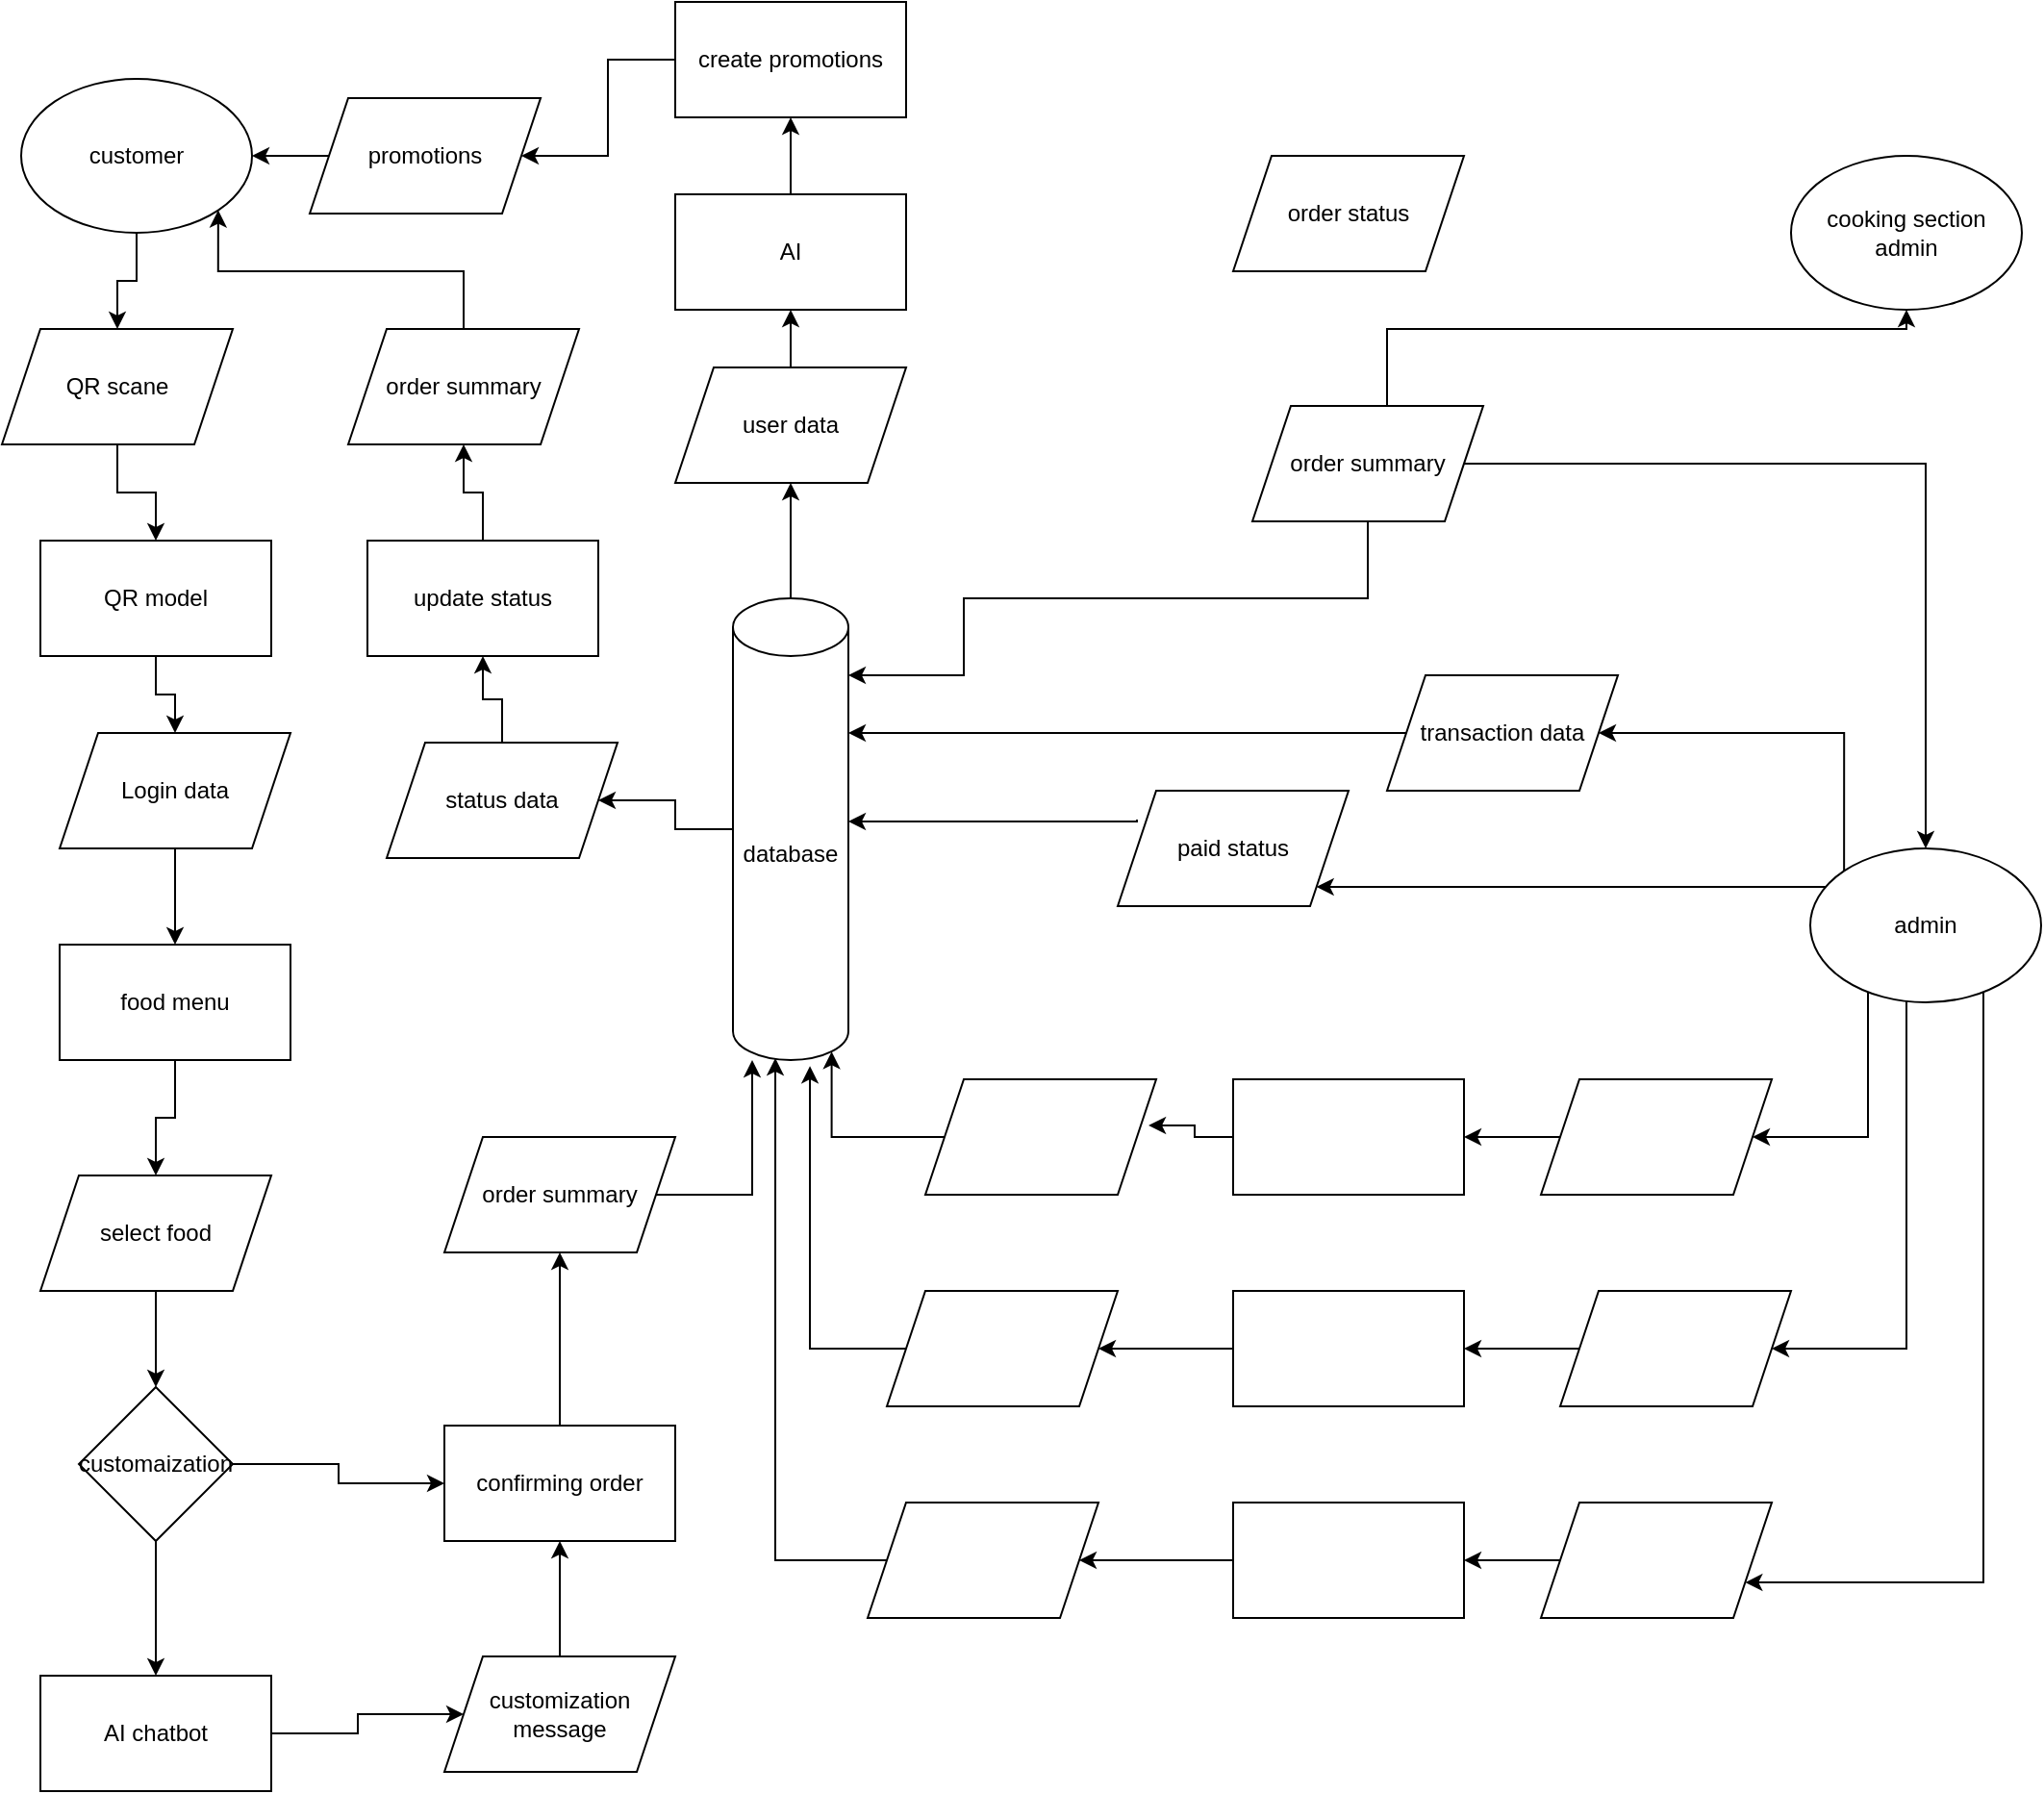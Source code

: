 <mxfile version="28.0.7">
  <diagram name="Page-1" id="G_To-kfEnW1Tt4dK6aYy">
    <mxGraphModel dx="1426" dy="787" grid="1" gridSize="10" guides="1" tooltips="1" connect="1" arrows="1" fold="1" page="1" pageScale="1" pageWidth="1100" pageHeight="850" math="0" shadow="0">
      <root>
        <mxCell id="0" />
        <mxCell id="1" parent="0" />
        <mxCell id="4_LO66A1AGEw9mpRM7PJ-48" value="" style="edgeStyle=orthogonalEdgeStyle;rounded=0;orthogonalLoop=1;jettySize=auto;html=1;" edge="1" parent="1" source="4_LO66A1AGEw9mpRM7PJ-1" target="4_LO66A1AGEw9mpRM7PJ-7">
          <mxGeometry relative="1" as="geometry" />
        </mxCell>
        <mxCell id="4_LO66A1AGEw9mpRM7PJ-1" value="QR model" style="rounded=0;whiteSpace=wrap;html=1;" vertex="1" parent="1">
          <mxGeometry x="30" y="290" width="120" height="60" as="geometry" />
        </mxCell>
        <mxCell id="4_LO66A1AGEw9mpRM7PJ-50" value="" style="edgeStyle=orthogonalEdgeStyle;rounded=0;orthogonalLoop=1;jettySize=auto;html=1;" edge="1" parent="1" source="4_LO66A1AGEw9mpRM7PJ-2" target="4_LO66A1AGEw9mpRM7PJ-8">
          <mxGeometry relative="1" as="geometry" />
        </mxCell>
        <mxCell id="4_LO66A1AGEw9mpRM7PJ-2" value="food menu" style="rounded=0;whiteSpace=wrap;html=1;" vertex="1" parent="1">
          <mxGeometry x="40" y="500" width="120" height="60" as="geometry" />
        </mxCell>
        <mxCell id="4_LO66A1AGEw9mpRM7PJ-61" value="" style="edgeStyle=orthogonalEdgeStyle;rounded=0;orthogonalLoop=1;jettySize=auto;html=1;" edge="1" parent="1" source="4_LO66A1AGEw9mpRM7PJ-3" target="4_LO66A1AGEw9mpRM7PJ-33">
          <mxGeometry relative="1" as="geometry">
            <Array as="points">
              <mxPoint x="880" y="470" />
              <mxPoint x="880" y="470" />
            </Array>
          </mxGeometry>
        </mxCell>
        <mxCell id="4_LO66A1AGEw9mpRM7PJ-66" style="edgeStyle=orthogonalEdgeStyle;rounded=0;orthogonalLoop=1;jettySize=auto;html=1;exitX=0;exitY=0;exitDx=0;exitDy=0;" edge="1" parent="1" source="4_LO66A1AGEw9mpRM7PJ-3" target="4_LO66A1AGEw9mpRM7PJ-31">
          <mxGeometry relative="1" as="geometry">
            <Array as="points">
              <mxPoint x="968" y="390" />
            </Array>
          </mxGeometry>
        </mxCell>
        <mxCell id="4_LO66A1AGEw9mpRM7PJ-68" style="edgeStyle=orthogonalEdgeStyle;rounded=0;orthogonalLoop=1;jettySize=auto;html=1;entryX=1;entryY=0.5;entryDx=0;entryDy=0;" edge="1" parent="1" source="4_LO66A1AGEw9mpRM7PJ-3" target="4_LO66A1AGEw9mpRM7PJ-25">
          <mxGeometry relative="1" as="geometry">
            <Array as="points">
              <mxPoint x="980" y="600" />
            </Array>
          </mxGeometry>
        </mxCell>
        <mxCell id="4_LO66A1AGEw9mpRM7PJ-72" style="edgeStyle=orthogonalEdgeStyle;rounded=0;orthogonalLoop=1;jettySize=auto;html=1;entryX=1;entryY=0.5;entryDx=0;entryDy=0;" edge="1" parent="1" source="4_LO66A1AGEw9mpRM7PJ-3" target="4_LO66A1AGEw9mpRM7PJ-27">
          <mxGeometry relative="1" as="geometry">
            <Array as="points">
              <mxPoint x="1000" y="710" />
            </Array>
          </mxGeometry>
        </mxCell>
        <mxCell id="4_LO66A1AGEw9mpRM7PJ-76" style="edgeStyle=orthogonalEdgeStyle;rounded=0;orthogonalLoop=1;jettySize=auto;html=1;entryX=1;entryY=0.75;entryDx=0;entryDy=0;" edge="1" parent="1" source="4_LO66A1AGEw9mpRM7PJ-3" target="4_LO66A1AGEw9mpRM7PJ-30">
          <mxGeometry relative="1" as="geometry">
            <Array as="points">
              <mxPoint x="1040" y="832" />
            </Array>
          </mxGeometry>
        </mxCell>
        <mxCell id="4_LO66A1AGEw9mpRM7PJ-3" value="admin" style="ellipse;whiteSpace=wrap;html=1;" vertex="1" parent="1">
          <mxGeometry x="950" y="450" width="120" height="80" as="geometry" />
        </mxCell>
        <mxCell id="4_LO66A1AGEw9mpRM7PJ-4" value="cooking section admin" style="ellipse;whiteSpace=wrap;html=1;" vertex="1" parent="1">
          <mxGeometry x="940" y="90" width="120" height="80" as="geometry" />
        </mxCell>
        <mxCell id="4_LO66A1AGEw9mpRM7PJ-41" value="" style="edgeStyle=orthogonalEdgeStyle;rounded=0;orthogonalLoop=1;jettySize=auto;html=1;" edge="1" parent="1" source="4_LO66A1AGEw9mpRM7PJ-5" target="4_LO66A1AGEw9mpRM7PJ-14">
          <mxGeometry relative="1" as="geometry" />
        </mxCell>
        <mxCell id="4_LO66A1AGEw9mpRM7PJ-42" value="" style="edgeStyle=orthogonalEdgeStyle;rounded=0;orthogonalLoop=1;jettySize=auto;html=1;" edge="1" parent="1" source="4_LO66A1AGEw9mpRM7PJ-5" target="4_LO66A1AGEw9mpRM7PJ-35">
          <mxGeometry relative="1" as="geometry" />
        </mxCell>
        <mxCell id="4_LO66A1AGEw9mpRM7PJ-5" value="database" style="shape=cylinder3;whiteSpace=wrap;html=1;boundedLbl=1;backgroundOutline=1;size=15;" vertex="1" parent="1">
          <mxGeometry x="390" y="320" width="60" height="240" as="geometry" />
        </mxCell>
        <mxCell id="4_LO66A1AGEw9mpRM7PJ-47" value="" style="edgeStyle=orthogonalEdgeStyle;rounded=0;orthogonalLoop=1;jettySize=auto;html=1;" edge="1" parent="1" source="4_LO66A1AGEw9mpRM7PJ-6" target="4_LO66A1AGEw9mpRM7PJ-1">
          <mxGeometry relative="1" as="geometry" />
        </mxCell>
        <mxCell id="4_LO66A1AGEw9mpRM7PJ-6" value="QR scane" style="shape=parallelogram;perimeter=parallelogramPerimeter;whiteSpace=wrap;html=1;fixedSize=1;" vertex="1" parent="1">
          <mxGeometry x="10" y="180" width="120" height="60" as="geometry" />
        </mxCell>
        <mxCell id="4_LO66A1AGEw9mpRM7PJ-49" value="" style="edgeStyle=orthogonalEdgeStyle;rounded=0;orthogonalLoop=1;jettySize=auto;html=1;" edge="1" parent="1" source="4_LO66A1AGEw9mpRM7PJ-7" target="4_LO66A1AGEw9mpRM7PJ-2">
          <mxGeometry relative="1" as="geometry" />
        </mxCell>
        <mxCell id="4_LO66A1AGEw9mpRM7PJ-7" value="Login data" style="shape=parallelogram;perimeter=parallelogramPerimeter;whiteSpace=wrap;html=1;fixedSize=1;" vertex="1" parent="1">
          <mxGeometry x="40" y="390" width="120" height="60" as="geometry" />
        </mxCell>
        <mxCell id="4_LO66A1AGEw9mpRM7PJ-51" value="" style="edgeStyle=orthogonalEdgeStyle;rounded=0;orthogonalLoop=1;jettySize=auto;html=1;" edge="1" parent="1" source="4_LO66A1AGEw9mpRM7PJ-8" target="4_LO66A1AGEw9mpRM7PJ-9">
          <mxGeometry relative="1" as="geometry" />
        </mxCell>
        <mxCell id="4_LO66A1AGEw9mpRM7PJ-8" value="select food" style="shape=parallelogram;perimeter=parallelogramPerimeter;whiteSpace=wrap;html=1;fixedSize=1;" vertex="1" parent="1">
          <mxGeometry x="30" y="620" width="120" height="60" as="geometry" />
        </mxCell>
        <mxCell id="4_LO66A1AGEw9mpRM7PJ-52" value="" style="edgeStyle=orthogonalEdgeStyle;rounded=0;orthogonalLoop=1;jettySize=auto;html=1;" edge="1" parent="1" source="4_LO66A1AGEw9mpRM7PJ-9" target="4_LO66A1AGEw9mpRM7PJ-10">
          <mxGeometry relative="1" as="geometry" />
        </mxCell>
        <mxCell id="4_LO66A1AGEw9mpRM7PJ-53" value="" style="edgeStyle=orthogonalEdgeStyle;rounded=0;orthogonalLoop=1;jettySize=auto;html=1;" edge="1" parent="1" source="4_LO66A1AGEw9mpRM7PJ-9" target="4_LO66A1AGEw9mpRM7PJ-12">
          <mxGeometry relative="1" as="geometry" />
        </mxCell>
        <mxCell id="4_LO66A1AGEw9mpRM7PJ-9" value="customaization" style="rhombus;whiteSpace=wrap;html=1;" vertex="1" parent="1">
          <mxGeometry x="50" y="730" width="80" height="80" as="geometry" />
        </mxCell>
        <mxCell id="4_LO66A1AGEw9mpRM7PJ-54" value="" style="edgeStyle=orthogonalEdgeStyle;rounded=0;orthogonalLoop=1;jettySize=auto;html=1;" edge="1" parent="1" source="4_LO66A1AGEw9mpRM7PJ-10" target="4_LO66A1AGEw9mpRM7PJ-11">
          <mxGeometry relative="1" as="geometry" />
        </mxCell>
        <mxCell id="4_LO66A1AGEw9mpRM7PJ-10" value="AI chatbot" style="rounded=0;whiteSpace=wrap;html=1;" vertex="1" parent="1">
          <mxGeometry x="30" y="880" width="120" height="60" as="geometry" />
        </mxCell>
        <mxCell id="4_LO66A1AGEw9mpRM7PJ-55" value="" style="edgeStyle=orthogonalEdgeStyle;rounded=0;orthogonalLoop=1;jettySize=auto;html=1;" edge="1" parent="1" source="4_LO66A1AGEw9mpRM7PJ-11" target="4_LO66A1AGEw9mpRM7PJ-12">
          <mxGeometry relative="1" as="geometry" />
        </mxCell>
        <mxCell id="4_LO66A1AGEw9mpRM7PJ-11" value="customization message" style="shape=parallelogram;perimeter=parallelogramPerimeter;whiteSpace=wrap;html=1;fixedSize=1;" vertex="1" parent="1">
          <mxGeometry x="240" y="870" width="120" height="60" as="geometry" />
        </mxCell>
        <mxCell id="4_LO66A1AGEw9mpRM7PJ-56" value="" style="edgeStyle=orthogonalEdgeStyle;rounded=0;orthogonalLoop=1;jettySize=auto;html=1;" edge="1" parent="1" source="4_LO66A1AGEw9mpRM7PJ-12" target="4_LO66A1AGEw9mpRM7PJ-13">
          <mxGeometry relative="1" as="geometry" />
        </mxCell>
        <mxCell id="4_LO66A1AGEw9mpRM7PJ-12" value="confirming order" style="rounded=0;whiteSpace=wrap;html=1;" vertex="1" parent="1">
          <mxGeometry x="240" y="750" width="120" height="60" as="geometry" />
        </mxCell>
        <mxCell id="4_LO66A1AGEw9mpRM7PJ-57" value="" style="edgeStyle=orthogonalEdgeStyle;rounded=0;orthogonalLoop=1;jettySize=auto;html=1;" edge="1" parent="1" source="4_LO66A1AGEw9mpRM7PJ-13" target="4_LO66A1AGEw9mpRM7PJ-5">
          <mxGeometry relative="1" as="geometry">
            <Array as="points">
              <mxPoint x="400" y="630" />
            </Array>
          </mxGeometry>
        </mxCell>
        <mxCell id="4_LO66A1AGEw9mpRM7PJ-13" value="order summary" style="shape=parallelogram;perimeter=parallelogramPerimeter;whiteSpace=wrap;html=1;fixedSize=1;" vertex="1" parent="1">
          <mxGeometry x="240" y="600" width="120" height="60" as="geometry" />
        </mxCell>
        <mxCell id="4_LO66A1AGEw9mpRM7PJ-37" value="" style="edgeStyle=orthogonalEdgeStyle;rounded=0;orthogonalLoop=1;jettySize=auto;html=1;" edge="1" parent="1" source="4_LO66A1AGEw9mpRM7PJ-14" target="4_LO66A1AGEw9mpRM7PJ-15">
          <mxGeometry relative="1" as="geometry" />
        </mxCell>
        <mxCell id="4_LO66A1AGEw9mpRM7PJ-14" value="user data" style="shape=parallelogram;perimeter=parallelogramPerimeter;whiteSpace=wrap;html=1;fixedSize=1;" vertex="1" parent="1">
          <mxGeometry x="360" y="200" width="120" height="60" as="geometry" />
        </mxCell>
        <mxCell id="4_LO66A1AGEw9mpRM7PJ-38" value="" style="edgeStyle=orthogonalEdgeStyle;rounded=0;orthogonalLoop=1;jettySize=auto;html=1;" edge="1" parent="1" source="4_LO66A1AGEw9mpRM7PJ-15" target="4_LO66A1AGEw9mpRM7PJ-36">
          <mxGeometry relative="1" as="geometry" />
        </mxCell>
        <mxCell id="4_LO66A1AGEw9mpRM7PJ-15" value="AI" style="rounded=0;whiteSpace=wrap;html=1;" vertex="1" parent="1">
          <mxGeometry x="360" y="110" width="120" height="60" as="geometry" />
        </mxCell>
        <mxCell id="4_LO66A1AGEw9mpRM7PJ-40" value="" style="edgeStyle=orthogonalEdgeStyle;rounded=0;orthogonalLoop=1;jettySize=auto;html=1;" edge="1" parent="1" source="4_LO66A1AGEw9mpRM7PJ-16" target="4_LO66A1AGEw9mpRM7PJ-23">
          <mxGeometry relative="1" as="geometry" />
        </mxCell>
        <mxCell id="4_LO66A1AGEw9mpRM7PJ-16" value="promotions" style="shape=parallelogram;perimeter=parallelogramPerimeter;whiteSpace=wrap;html=1;fixedSize=1;" vertex="1" parent="1">
          <mxGeometry x="170" y="60" width="120" height="60" as="geometry" />
        </mxCell>
        <mxCell id="4_LO66A1AGEw9mpRM7PJ-17" value="order status" style="shape=parallelogram;perimeter=parallelogramPerimeter;whiteSpace=wrap;html=1;fixedSize=1;" vertex="1" parent="1">
          <mxGeometry x="650" y="90" width="120" height="60" as="geometry" />
        </mxCell>
        <mxCell id="4_LO66A1AGEw9mpRM7PJ-58" value="" style="edgeStyle=orthogonalEdgeStyle;rounded=0;orthogonalLoop=1;jettySize=auto;html=1;" edge="1" parent="1" source="4_LO66A1AGEw9mpRM7PJ-18" target="4_LO66A1AGEw9mpRM7PJ-5">
          <mxGeometry relative="1" as="geometry">
            <Array as="points">
              <mxPoint x="510" y="320" />
              <mxPoint x="510" y="360" />
            </Array>
          </mxGeometry>
        </mxCell>
        <mxCell id="4_LO66A1AGEw9mpRM7PJ-59" value="" style="edgeStyle=orthogonalEdgeStyle;rounded=0;orthogonalLoop=1;jettySize=auto;html=1;entryX=0.5;entryY=0;entryDx=0;entryDy=0;" edge="1" parent="1" source="4_LO66A1AGEw9mpRM7PJ-18" target="4_LO66A1AGEw9mpRM7PJ-3">
          <mxGeometry relative="1" as="geometry" />
        </mxCell>
        <mxCell id="4_LO66A1AGEw9mpRM7PJ-60" value="" style="edgeStyle=orthogonalEdgeStyle;rounded=0;orthogonalLoop=1;jettySize=auto;html=1;" edge="1" parent="1" source="4_LO66A1AGEw9mpRM7PJ-18" target="4_LO66A1AGEw9mpRM7PJ-4">
          <mxGeometry relative="1" as="geometry">
            <Array as="points">
              <mxPoint x="730" y="180" />
              <mxPoint x="1000" y="180" />
            </Array>
          </mxGeometry>
        </mxCell>
        <mxCell id="4_LO66A1AGEw9mpRM7PJ-18" value="order summary" style="shape=parallelogram;perimeter=parallelogramPerimeter;whiteSpace=wrap;html=1;fixedSize=1;" vertex="1" parent="1">
          <mxGeometry x="660" y="220" width="120" height="60" as="geometry" />
        </mxCell>
        <mxCell id="4_LO66A1AGEw9mpRM7PJ-45" value="" style="edgeStyle=orthogonalEdgeStyle;rounded=0;orthogonalLoop=1;jettySize=auto;html=1;entryX=1;entryY=1;entryDx=0;entryDy=0;" edge="1" parent="1" source="4_LO66A1AGEw9mpRM7PJ-19" target="4_LO66A1AGEw9mpRM7PJ-23">
          <mxGeometry relative="1" as="geometry">
            <Array as="points">
              <mxPoint x="250" y="150" />
              <mxPoint x="122" y="150" />
            </Array>
          </mxGeometry>
        </mxCell>
        <mxCell id="4_LO66A1AGEw9mpRM7PJ-19" value="order summary" style="shape=parallelogram;perimeter=parallelogramPerimeter;whiteSpace=wrap;html=1;fixedSize=1;" vertex="1" parent="1">
          <mxGeometry x="190" y="180" width="120" height="60" as="geometry" />
        </mxCell>
        <mxCell id="4_LO66A1AGEw9mpRM7PJ-20" value="" style="shape=parallelogram;perimeter=parallelogramPerimeter;whiteSpace=wrap;html=1;fixedSize=1;" vertex="1" parent="1">
          <mxGeometry x="490" y="570" width="120" height="60" as="geometry" />
        </mxCell>
        <mxCell id="4_LO66A1AGEw9mpRM7PJ-21" value="" style="shape=parallelogram;perimeter=parallelogramPerimeter;whiteSpace=wrap;html=1;fixedSize=1;" vertex="1" parent="1">
          <mxGeometry x="470" y="680" width="120" height="60" as="geometry" />
        </mxCell>
        <mxCell id="4_LO66A1AGEw9mpRM7PJ-22" value="" style="shape=parallelogram;perimeter=parallelogramPerimeter;whiteSpace=wrap;html=1;fixedSize=1;" vertex="1" parent="1">
          <mxGeometry x="460" y="790" width="120" height="60" as="geometry" />
        </mxCell>
        <mxCell id="4_LO66A1AGEw9mpRM7PJ-46" value="" style="edgeStyle=orthogonalEdgeStyle;rounded=0;orthogonalLoop=1;jettySize=auto;html=1;" edge="1" parent="1" source="4_LO66A1AGEw9mpRM7PJ-23" target="4_LO66A1AGEw9mpRM7PJ-6">
          <mxGeometry relative="1" as="geometry" />
        </mxCell>
        <mxCell id="4_LO66A1AGEw9mpRM7PJ-23" value="customer" style="ellipse;whiteSpace=wrap;html=1;" vertex="1" parent="1">
          <mxGeometry x="20" y="50" width="120" height="80" as="geometry" />
        </mxCell>
        <mxCell id="4_LO66A1AGEw9mpRM7PJ-24" value="" style="rounded=0;whiteSpace=wrap;html=1;" vertex="1" parent="1">
          <mxGeometry x="650" y="570" width="120" height="60" as="geometry" />
        </mxCell>
        <mxCell id="4_LO66A1AGEw9mpRM7PJ-69" style="edgeStyle=orthogonalEdgeStyle;rounded=0;orthogonalLoop=1;jettySize=auto;html=1;entryX=1;entryY=0.5;entryDx=0;entryDy=0;" edge="1" parent="1" source="4_LO66A1AGEw9mpRM7PJ-25" target="4_LO66A1AGEw9mpRM7PJ-24">
          <mxGeometry relative="1" as="geometry" />
        </mxCell>
        <mxCell id="4_LO66A1AGEw9mpRM7PJ-25" value="" style="shape=parallelogram;perimeter=parallelogramPerimeter;whiteSpace=wrap;html=1;fixedSize=1;" vertex="1" parent="1">
          <mxGeometry x="810" y="570" width="120" height="60" as="geometry" />
        </mxCell>
        <mxCell id="4_LO66A1AGEw9mpRM7PJ-74" style="edgeStyle=orthogonalEdgeStyle;rounded=0;orthogonalLoop=1;jettySize=auto;html=1;entryX=1;entryY=0.5;entryDx=0;entryDy=0;" edge="1" parent="1" source="4_LO66A1AGEw9mpRM7PJ-26" target="4_LO66A1AGEw9mpRM7PJ-21">
          <mxGeometry relative="1" as="geometry" />
        </mxCell>
        <mxCell id="4_LO66A1AGEw9mpRM7PJ-26" value="" style="rounded=0;whiteSpace=wrap;html=1;" vertex="1" parent="1">
          <mxGeometry x="650" y="680" width="120" height="60" as="geometry" />
        </mxCell>
        <mxCell id="4_LO66A1AGEw9mpRM7PJ-73" style="edgeStyle=orthogonalEdgeStyle;rounded=0;orthogonalLoop=1;jettySize=auto;html=1;entryX=1;entryY=0.5;entryDx=0;entryDy=0;" edge="1" parent="1" source="4_LO66A1AGEw9mpRM7PJ-27" target="4_LO66A1AGEw9mpRM7PJ-26">
          <mxGeometry relative="1" as="geometry" />
        </mxCell>
        <mxCell id="4_LO66A1AGEw9mpRM7PJ-27" value="" style="shape=parallelogram;perimeter=parallelogramPerimeter;whiteSpace=wrap;html=1;fixedSize=1;" vertex="1" parent="1">
          <mxGeometry x="820" y="680" width="120" height="60" as="geometry" />
        </mxCell>
        <mxCell id="4_LO66A1AGEw9mpRM7PJ-78" style="edgeStyle=orthogonalEdgeStyle;rounded=0;orthogonalLoop=1;jettySize=auto;html=1;entryX=1;entryY=0.5;entryDx=0;entryDy=0;" edge="1" parent="1" source="4_LO66A1AGEw9mpRM7PJ-29" target="4_LO66A1AGEw9mpRM7PJ-22">
          <mxGeometry relative="1" as="geometry" />
        </mxCell>
        <mxCell id="4_LO66A1AGEw9mpRM7PJ-29" value="" style="rounded=0;whiteSpace=wrap;html=1;" vertex="1" parent="1">
          <mxGeometry x="650" y="790" width="120" height="60" as="geometry" />
        </mxCell>
        <mxCell id="4_LO66A1AGEw9mpRM7PJ-77" style="edgeStyle=orthogonalEdgeStyle;rounded=0;orthogonalLoop=1;jettySize=auto;html=1;entryX=1;entryY=0.5;entryDx=0;entryDy=0;" edge="1" parent="1" source="4_LO66A1AGEw9mpRM7PJ-30" target="4_LO66A1AGEw9mpRM7PJ-29">
          <mxGeometry relative="1" as="geometry" />
        </mxCell>
        <mxCell id="4_LO66A1AGEw9mpRM7PJ-30" value="" style="shape=parallelogram;perimeter=parallelogramPerimeter;whiteSpace=wrap;html=1;fixedSize=1;" vertex="1" parent="1">
          <mxGeometry x="810" y="790" width="120" height="60" as="geometry" />
        </mxCell>
        <mxCell id="4_LO66A1AGEw9mpRM7PJ-67" value="" style="edgeStyle=orthogonalEdgeStyle;rounded=0;orthogonalLoop=1;jettySize=auto;html=1;" edge="1" parent="1" source="4_LO66A1AGEw9mpRM7PJ-31" target="4_LO66A1AGEw9mpRM7PJ-5">
          <mxGeometry relative="1" as="geometry">
            <Array as="points">
              <mxPoint x="520" y="390" />
              <mxPoint x="520" y="390" />
            </Array>
          </mxGeometry>
        </mxCell>
        <mxCell id="4_LO66A1AGEw9mpRM7PJ-31" value="transaction data" style="shape=parallelogram;perimeter=parallelogramPerimeter;whiteSpace=wrap;html=1;fixedSize=1;" vertex="1" parent="1">
          <mxGeometry x="730" y="360" width="120" height="60" as="geometry" />
        </mxCell>
        <mxCell id="4_LO66A1AGEw9mpRM7PJ-62" value="" style="edgeStyle=orthogonalEdgeStyle;rounded=0;orthogonalLoop=1;jettySize=auto;html=1;" edge="1" parent="1" target="4_LO66A1AGEw9mpRM7PJ-5">
          <mxGeometry relative="1" as="geometry">
            <mxPoint x="600" y="435" as="sourcePoint" />
            <mxPoint x="450" y="415" as="targetPoint" />
            <Array as="points">
              <mxPoint x="600" y="436" />
            </Array>
          </mxGeometry>
        </mxCell>
        <mxCell id="4_LO66A1AGEw9mpRM7PJ-33" value="paid status" style="shape=parallelogram;perimeter=parallelogramPerimeter;whiteSpace=wrap;html=1;fixedSize=1;" vertex="1" parent="1">
          <mxGeometry x="590" y="420" width="120" height="60" as="geometry" />
        </mxCell>
        <mxCell id="4_LO66A1AGEw9mpRM7PJ-44" value="" style="edgeStyle=orthogonalEdgeStyle;rounded=0;orthogonalLoop=1;jettySize=auto;html=1;" edge="1" parent="1" source="4_LO66A1AGEw9mpRM7PJ-34" target="4_LO66A1AGEw9mpRM7PJ-19">
          <mxGeometry relative="1" as="geometry" />
        </mxCell>
        <mxCell id="4_LO66A1AGEw9mpRM7PJ-34" value="update status" style="rounded=0;whiteSpace=wrap;html=1;" vertex="1" parent="1">
          <mxGeometry x="200" y="290" width="120" height="60" as="geometry" />
        </mxCell>
        <mxCell id="4_LO66A1AGEw9mpRM7PJ-43" value="" style="edgeStyle=orthogonalEdgeStyle;rounded=0;orthogonalLoop=1;jettySize=auto;html=1;" edge="1" parent="1" source="4_LO66A1AGEw9mpRM7PJ-35" target="4_LO66A1AGEw9mpRM7PJ-34">
          <mxGeometry relative="1" as="geometry" />
        </mxCell>
        <mxCell id="4_LO66A1AGEw9mpRM7PJ-35" value="status data" style="shape=parallelogram;perimeter=parallelogramPerimeter;whiteSpace=wrap;html=1;fixedSize=1;" vertex="1" parent="1">
          <mxGeometry x="210" y="395" width="120" height="60" as="geometry" />
        </mxCell>
        <mxCell id="4_LO66A1AGEw9mpRM7PJ-39" value="" style="edgeStyle=orthogonalEdgeStyle;rounded=0;orthogonalLoop=1;jettySize=auto;html=1;" edge="1" parent="1" source="4_LO66A1AGEw9mpRM7PJ-36" target="4_LO66A1AGEw9mpRM7PJ-16">
          <mxGeometry relative="1" as="geometry" />
        </mxCell>
        <mxCell id="4_LO66A1AGEw9mpRM7PJ-36" value="create promotions" style="rounded=0;whiteSpace=wrap;html=1;" vertex="1" parent="1">
          <mxGeometry x="360" y="10" width="120" height="60" as="geometry" />
        </mxCell>
        <mxCell id="4_LO66A1AGEw9mpRM7PJ-70" style="edgeStyle=orthogonalEdgeStyle;rounded=0;orthogonalLoop=1;jettySize=auto;html=1;entryX=0.967;entryY=0.4;entryDx=0;entryDy=0;entryPerimeter=0;" edge="1" parent="1" source="4_LO66A1AGEw9mpRM7PJ-24" target="4_LO66A1AGEw9mpRM7PJ-20">
          <mxGeometry relative="1" as="geometry" />
        </mxCell>
        <mxCell id="4_LO66A1AGEw9mpRM7PJ-71" style="edgeStyle=orthogonalEdgeStyle;rounded=0;orthogonalLoop=1;jettySize=auto;html=1;entryX=0.855;entryY=1;entryDx=0;entryDy=-4.35;entryPerimeter=0;" edge="1" parent="1" source="4_LO66A1AGEw9mpRM7PJ-20" target="4_LO66A1AGEw9mpRM7PJ-5">
          <mxGeometry relative="1" as="geometry" />
        </mxCell>
        <mxCell id="4_LO66A1AGEw9mpRM7PJ-75" style="edgeStyle=orthogonalEdgeStyle;rounded=0;orthogonalLoop=1;jettySize=auto;html=1;entryX=0.667;entryY=1.013;entryDx=0;entryDy=0;entryPerimeter=0;" edge="1" parent="1" source="4_LO66A1AGEw9mpRM7PJ-21" target="4_LO66A1AGEw9mpRM7PJ-5">
          <mxGeometry relative="1" as="geometry" />
        </mxCell>
        <mxCell id="4_LO66A1AGEw9mpRM7PJ-79" style="edgeStyle=orthogonalEdgeStyle;rounded=0;orthogonalLoop=1;jettySize=auto;html=1;entryX=0.367;entryY=0.996;entryDx=0;entryDy=0;entryPerimeter=0;" edge="1" parent="1" source="4_LO66A1AGEw9mpRM7PJ-22" target="4_LO66A1AGEw9mpRM7PJ-5">
          <mxGeometry relative="1" as="geometry" />
        </mxCell>
      </root>
    </mxGraphModel>
  </diagram>
</mxfile>
